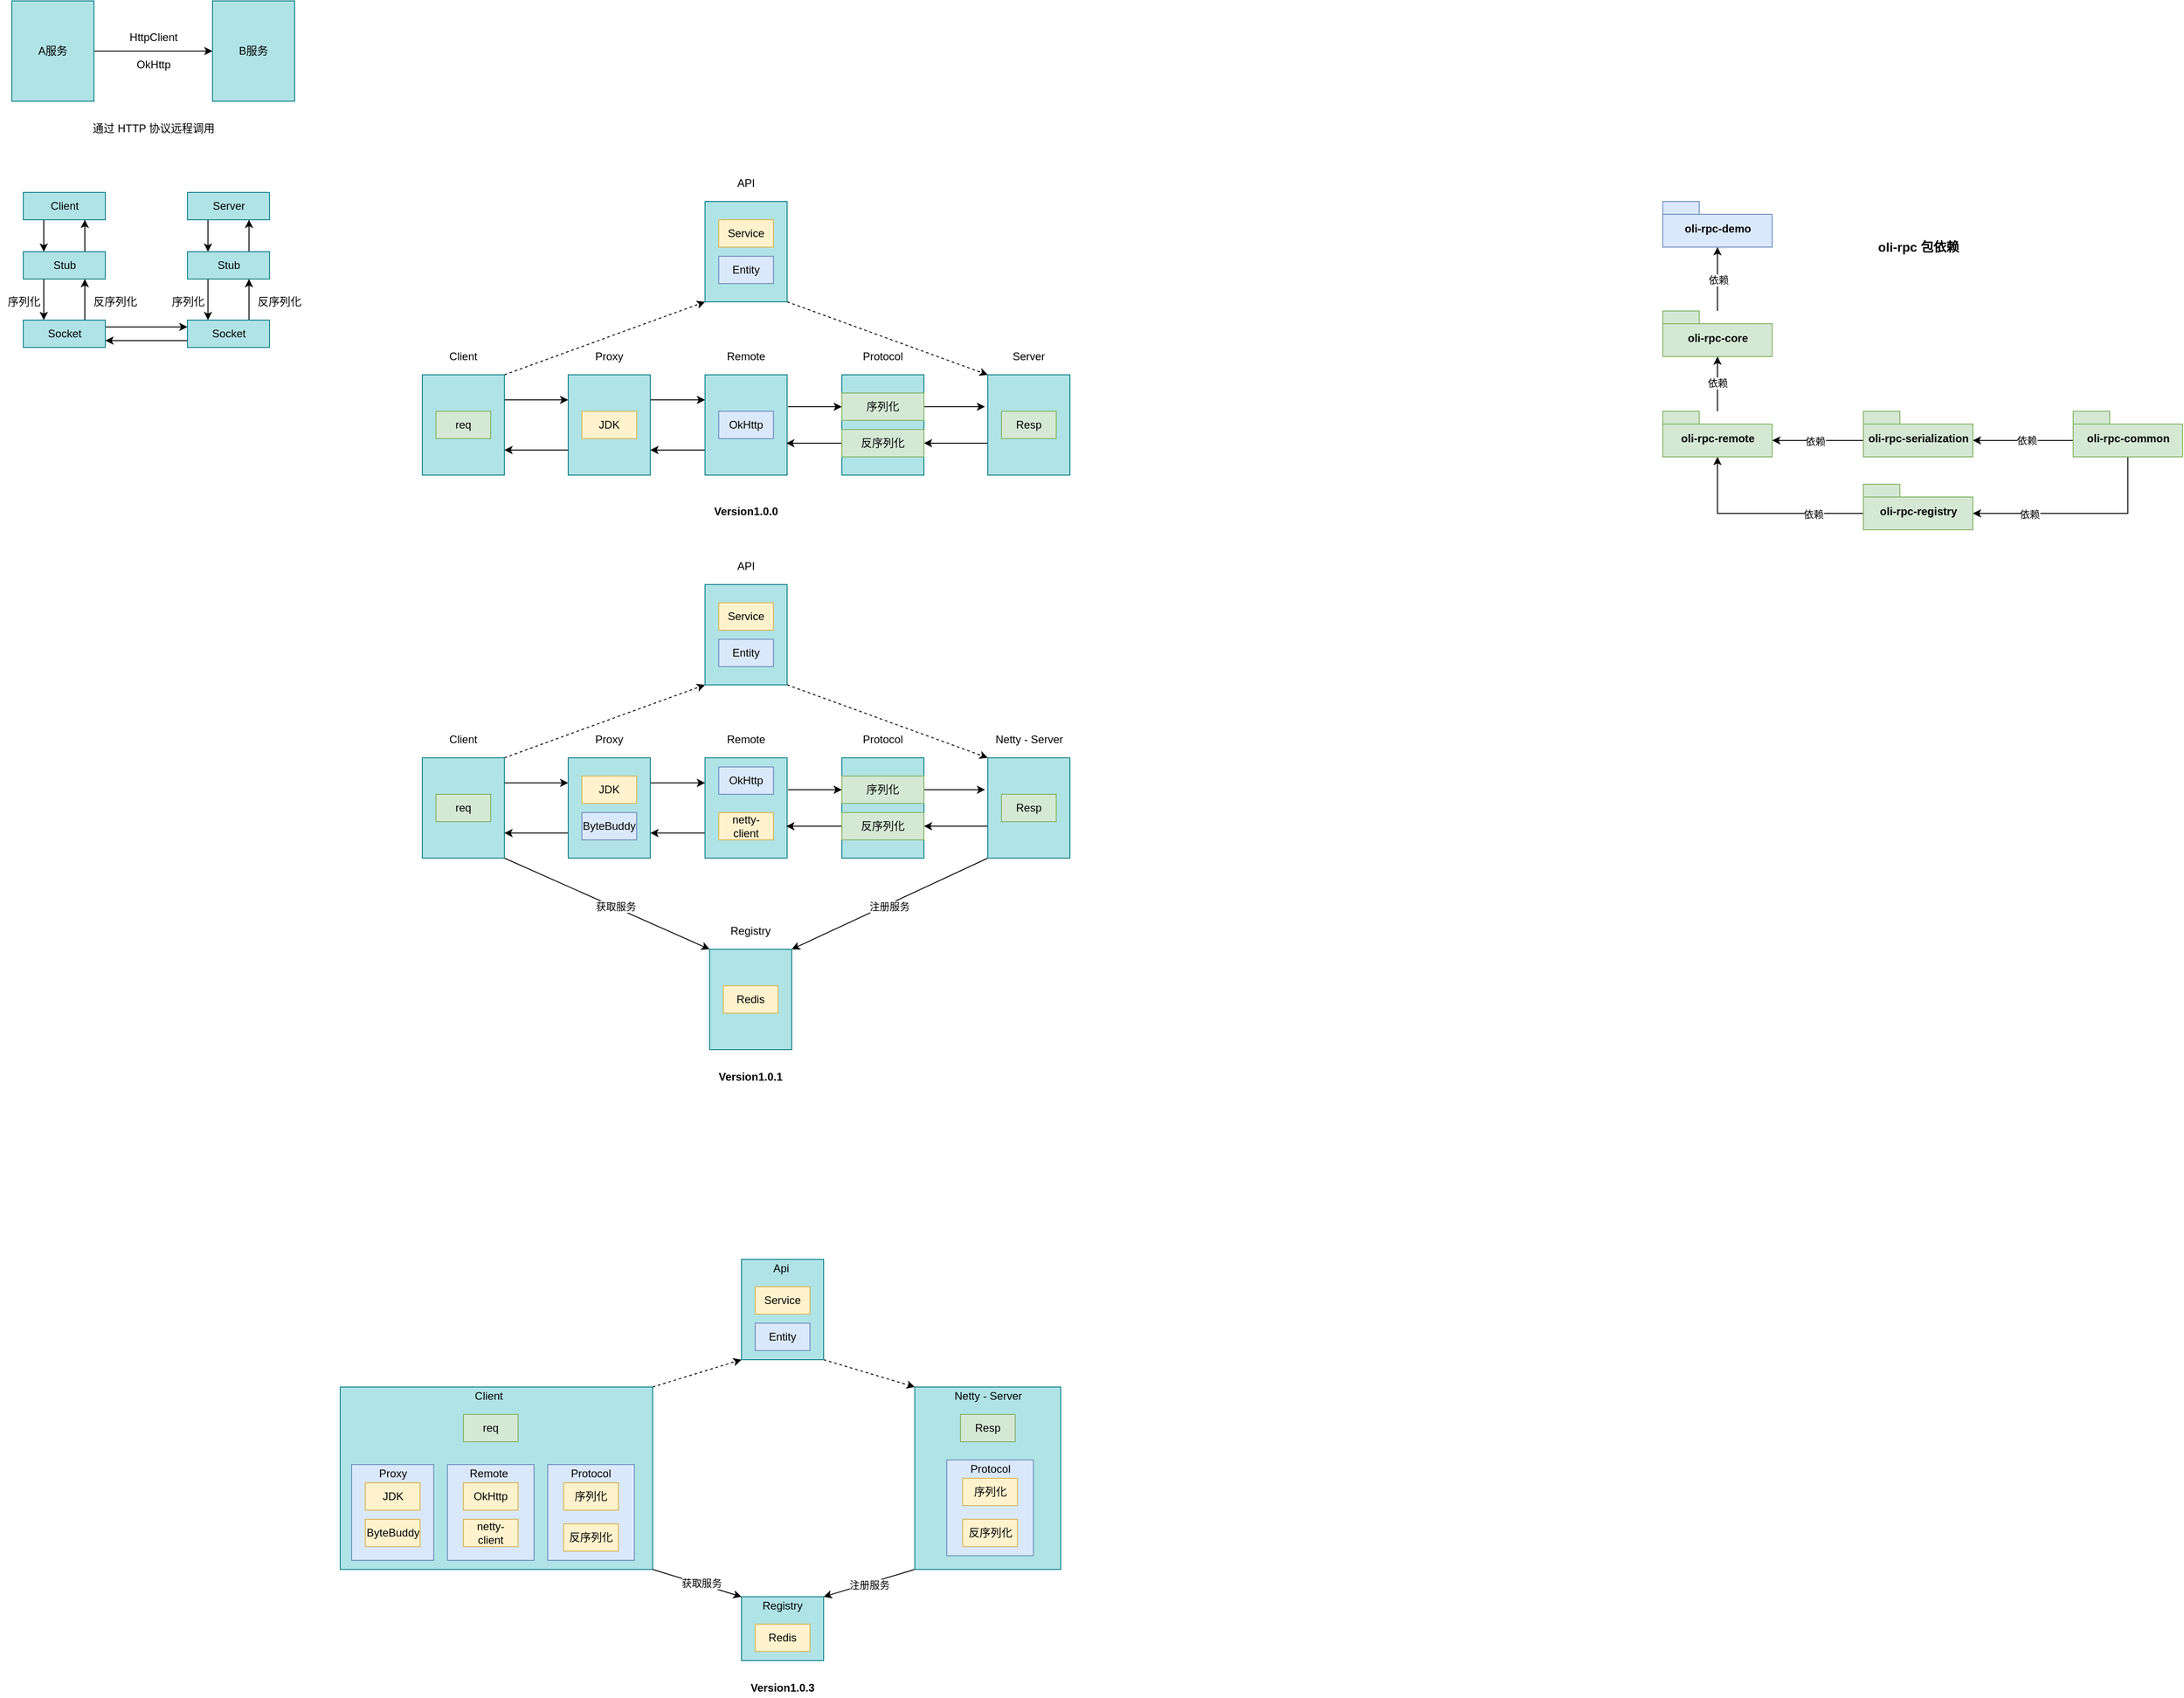 <mxfile version="14.6.13" type="github">
  <diagram id="Ye_1s_PwDqeFsSJ71oEs" name="第 1 页">
    <mxGraphModel dx="4246" dy="620" grid="1" gridSize="10" guides="1" tooltips="1" connect="1" arrows="1" fold="1" page="1" pageScale="1" pageWidth="3300" pageHeight="2339" math="0" shadow="0">
      <root>
        <mxCell id="0" />
        <mxCell id="1" parent="0" />
        <mxCell id="innrkbjN795lYIx9L5WS-31" value="" style="rounded=0;whiteSpace=wrap;html=1;fillColor=#b0e3e6;strokeColor=#0e8088;" parent="1" vertex="1">
          <mxGeometry x="880" y="470" width="90" height="110" as="geometry" />
        </mxCell>
        <mxCell id="innrkbjN795lYIx9L5WS-16" style="edgeStyle=orthogonalEdgeStyle;rounded=0;orthogonalLoop=1;jettySize=auto;html=1;exitX=1;exitY=0.25;exitDx=0;exitDy=0;entryX=0;entryY=0.25;entryDx=0;entryDy=0;" parent="1" source="innrkbjN795lYIx9L5WS-2" target="innrkbjN795lYIx9L5WS-6" edge="1">
          <mxGeometry relative="1" as="geometry" />
        </mxCell>
        <mxCell id="innrkbjN795lYIx9L5WS-51" style="rounded=0;orthogonalLoop=1;jettySize=auto;html=1;exitX=1;exitY=0;exitDx=0;exitDy=0;entryX=0;entryY=1;entryDx=0;entryDy=0;dashed=1;" parent="1" source="innrkbjN795lYIx9L5WS-2" target="innrkbjN795lYIx9L5WS-47" edge="1">
          <mxGeometry relative="1" as="geometry" />
        </mxCell>
        <mxCell id="innrkbjN795lYIx9L5WS-2" value="" style="rounded=0;whiteSpace=wrap;html=1;fillColor=#b0e3e6;strokeColor=#0e8088;" parent="1" vertex="1">
          <mxGeometry x="420" y="470" width="90" height="110" as="geometry" />
        </mxCell>
        <mxCell id="innrkbjN795lYIx9L5WS-4" value="req" style="rounded=0;whiteSpace=wrap;html=1;fillColor=#d5e8d4;strokeColor=#82b366;" parent="1" vertex="1">
          <mxGeometry x="435" y="510" width="60" height="30" as="geometry" />
        </mxCell>
        <mxCell id="innrkbjN795lYIx9L5WS-5" value="Client" style="text;html=1;strokeColor=none;fillColor=none;align=center;verticalAlign=middle;whiteSpace=wrap;rounded=0;" parent="1" vertex="1">
          <mxGeometry x="445" y="440" width="40" height="20" as="geometry" />
        </mxCell>
        <mxCell id="innrkbjN795lYIx9L5WS-17" style="edgeStyle=orthogonalEdgeStyle;rounded=0;orthogonalLoop=1;jettySize=auto;html=1;exitX=1;exitY=0.25;exitDx=0;exitDy=0;entryX=0;entryY=0.25;entryDx=0;entryDy=0;" parent="1" source="innrkbjN795lYIx9L5WS-6" target="innrkbjN795lYIx9L5WS-10" edge="1">
          <mxGeometry relative="1" as="geometry" />
        </mxCell>
        <mxCell id="innrkbjN795lYIx9L5WS-21" style="edgeStyle=orthogonalEdgeStyle;rounded=0;orthogonalLoop=1;jettySize=auto;html=1;exitX=0;exitY=0.75;exitDx=0;exitDy=0;entryX=1;entryY=0.75;entryDx=0;entryDy=0;" parent="1" source="innrkbjN795lYIx9L5WS-6" target="innrkbjN795lYIx9L5WS-2" edge="1">
          <mxGeometry relative="1" as="geometry" />
        </mxCell>
        <mxCell id="innrkbjN795lYIx9L5WS-6" value="" style="rounded=0;whiteSpace=wrap;html=1;fillColor=#b0e3e6;strokeColor=#0e8088;" parent="1" vertex="1">
          <mxGeometry x="580" y="470" width="90" height="110" as="geometry" />
        </mxCell>
        <mxCell id="innrkbjN795lYIx9L5WS-7" value="Proxy" style="text;html=1;strokeColor=none;fillColor=none;align=center;verticalAlign=middle;whiteSpace=wrap;rounded=0;" parent="1" vertex="1">
          <mxGeometry x="605" y="440" width="40" height="20" as="geometry" />
        </mxCell>
        <mxCell id="innrkbjN795lYIx9L5WS-8" value="JDK" style="rounded=0;whiteSpace=wrap;html=1;fillColor=#fff2cc;strokeColor=#d6b656;" parent="1" vertex="1">
          <mxGeometry x="595" y="510" width="60" height="30" as="geometry" />
        </mxCell>
        <mxCell id="innrkbjN795lYIx9L5WS-20" style="edgeStyle=orthogonalEdgeStyle;rounded=0;orthogonalLoop=1;jettySize=auto;html=1;exitX=0;exitY=0.75;exitDx=0;exitDy=0;entryX=1;entryY=0.75;entryDx=0;entryDy=0;" parent="1" source="innrkbjN795lYIx9L5WS-10" target="innrkbjN795lYIx9L5WS-6" edge="1">
          <mxGeometry relative="1" as="geometry" />
        </mxCell>
        <mxCell id="innrkbjN795lYIx9L5WS-33" style="edgeStyle=orthogonalEdgeStyle;rounded=0;orthogonalLoop=1;jettySize=auto;html=1;exitX=1.011;exitY=0.318;exitDx=0;exitDy=0;entryX=0;entryY=0.5;entryDx=0;entryDy=0;exitPerimeter=0;" parent="1" source="innrkbjN795lYIx9L5WS-10" target="innrkbjN795lYIx9L5WS-25" edge="1">
          <mxGeometry relative="1" as="geometry" />
        </mxCell>
        <mxCell id="innrkbjN795lYIx9L5WS-10" value="" style="rounded=0;whiteSpace=wrap;html=1;fillColor=#b0e3e6;strokeColor=#0e8088;" parent="1" vertex="1">
          <mxGeometry x="730" y="470" width="90" height="110" as="geometry" />
        </mxCell>
        <mxCell id="innrkbjN795lYIx9L5WS-11" value="Remote" style="text;html=1;strokeColor=none;fillColor=none;align=center;verticalAlign=middle;whiteSpace=wrap;rounded=0;" parent="1" vertex="1">
          <mxGeometry x="755" y="440" width="40" height="20" as="geometry" />
        </mxCell>
        <mxCell id="innrkbjN795lYIx9L5WS-12" value="OkHttp" style="rounded=0;whiteSpace=wrap;html=1;fillColor=#dae8fc;strokeColor=#6c8ebf;" parent="1" vertex="1">
          <mxGeometry x="745" y="510" width="60" height="30" as="geometry" />
        </mxCell>
        <mxCell id="innrkbjN795lYIx9L5WS-39" style="edgeStyle=orthogonalEdgeStyle;rounded=0;orthogonalLoop=1;jettySize=auto;html=1;exitX=0.011;exitY=0.682;exitDx=0;exitDy=0;entryX=1;entryY=0.5;entryDx=0;entryDy=0;exitPerimeter=0;" parent="1" source="innrkbjN795lYIx9L5WS-13" target="innrkbjN795lYIx9L5WS-26" edge="1">
          <mxGeometry relative="1" as="geometry" />
        </mxCell>
        <mxCell id="innrkbjN795lYIx9L5WS-13" value="" style="rounded=0;whiteSpace=wrap;html=1;fillColor=#b0e3e6;strokeColor=#0e8088;" parent="1" vertex="1">
          <mxGeometry x="1040" y="470" width="90" height="110" as="geometry" />
        </mxCell>
        <mxCell id="innrkbjN795lYIx9L5WS-14" value="Server" style="text;html=1;strokeColor=none;fillColor=none;align=center;verticalAlign=middle;whiteSpace=wrap;rounded=0;" parent="1" vertex="1">
          <mxGeometry x="1065" y="440" width="40" height="20" as="geometry" />
        </mxCell>
        <mxCell id="innrkbjN795lYIx9L5WS-15" value="Resp" style="rounded=0;whiteSpace=wrap;html=1;fillColor=#d5e8d4;strokeColor=#82b366;" parent="1" vertex="1">
          <mxGeometry x="1055" y="510" width="60" height="30" as="geometry" />
        </mxCell>
        <mxCell id="innrkbjN795lYIx9L5WS-40" style="edgeStyle=orthogonalEdgeStyle;rounded=0;orthogonalLoop=1;jettySize=auto;html=1;exitX=1;exitY=0.5;exitDx=0;exitDy=0;entryX=-0.033;entryY=0.318;entryDx=0;entryDy=0;entryPerimeter=0;" parent="1" source="innrkbjN795lYIx9L5WS-25" target="innrkbjN795lYIx9L5WS-13" edge="1">
          <mxGeometry relative="1" as="geometry" />
        </mxCell>
        <mxCell id="innrkbjN795lYIx9L5WS-25" value="序列化" style="rounded=0;whiteSpace=wrap;html=1;fillColor=#d5e8d4;strokeColor=#82b366;" parent="1" vertex="1">
          <mxGeometry x="880" y="490" width="90" height="30" as="geometry" />
        </mxCell>
        <mxCell id="innrkbjN795lYIx9L5WS-36" style="edgeStyle=orthogonalEdgeStyle;rounded=0;orthogonalLoop=1;jettySize=auto;html=1;exitX=0;exitY=0.5;exitDx=0;exitDy=0;entryX=0.989;entryY=0.682;entryDx=0;entryDy=0;entryPerimeter=0;" parent="1" source="innrkbjN795lYIx9L5WS-26" target="innrkbjN795lYIx9L5WS-10" edge="1">
          <mxGeometry relative="1" as="geometry" />
        </mxCell>
        <mxCell id="innrkbjN795lYIx9L5WS-26" value="反序列化" style="rounded=0;whiteSpace=wrap;html=1;fillColor=#d5e8d4;strokeColor=#82b366;" parent="1" vertex="1">
          <mxGeometry x="880" y="530" width="90" height="30" as="geometry" />
        </mxCell>
        <mxCell id="innrkbjN795lYIx9L5WS-41" value="Protocol" style="text;html=1;strokeColor=none;fillColor=none;align=center;verticalAlign=middle;whiteSpace=wrap;rounded=0;" parent="1" vertex="1">
          <mxGeometry x="905" y="440" width="40" height="20" as="geometry" />
        </mxCell>
        <mxCell id="innrkbjN795lYIx9L5WS-42" value="&lt;b&gt;Version1.0.0&lt;/b&gt;" style="text;html=1;strokeColor=none;fillColor=none;align=center;verticalAlign=middle;whiteSpace=wrap;rounded=0;" parent="1" vertex="1">
          <mxGeometry x="740" y="610" width="70" height="20" as="geometry" />
        </mxCell>
        <mxCell id="innrkbjN795lYIx9L5WS-52" style="edgeStyle=none;rounded=0;orthogonalLoop=1;jettySize=auto;html=1;exitX=1;exitY=1;exitDx=0;exitDy=0;entryX=0;entryY=0;entryDx=0;entryDy=0;dashed=1;" parent="1" source="innrkbjN795lYIx9L5WS-47" target="innrkbjN795lYIx9L5WS-13" edge="1">
          <mxGeometry relative="1" as="geometry" />
        </mxCell>
        <mxCell id="innrkbjN795lYIx9L5WS-47" value="" style="rounded=0;whiteSpace=wrap;html=1;fillColor=#b0e3e6;strokeColor=#0e8088;" parent="1" vertex="1">
          <mxGeometry x="730" y="280" width="90" height="110" as="geometry" />
        </mxCell>
        <mxCell id="innrkbjN795lYIx9L5WS-48" value="API" style="text;html=1;strokeColor=none;fillColor=none;align=center;verticalAlign=middle;whiteSpace=wrap;rounded=0;" parent="1" vertex="1">
          <mxGeometry x="755" y="250" width="40" height="20" as="geometry" />
        </mxCell>
        <mxCell id="innrkbjN795lYIx9L5WS-49" value="Service" style="rounded=0;whiteSpace=wrap;html=1;fillColor=#fff2cc;strokeColor=#d6b656;" parent="1" vertex="1">
          <mxGeometry x="745" y="300" width="60" height="30" as="geometry" />
        </mxCell>
        <mxCell id="innrkbjN795lYIx9L5WS-50" value="Entity" style="rounded=0;whiteSpace=wrap;html=1;fillColor=#dae8fc;strokeColor=#6c8ebf;" parent="1" vertex="1">
          <mxGeometry x="745" y="340" width="60" height="30" as="geometry" />
        </mxCell>
        <mxCell id="innrkbjN795lYIx9L5WS-53" value="" style="rounded=0;whiteSpace=wrap;html=1;fillColor=#b0e3e6;strokeColor=#0e8088;" parent="1" vertex="1">
          <mxGeometry x="880" y="890" width="90" height="110" as="geometry" />
        </mxCell>
        <mxCell id="innrkbjN795lYIx9L5WS-54" style="edgeStyle=orthogonalEdgeStyle;rounded=0;orthogonalLoop=1;jettySize=auto;html=1;exitX=1;exitY=0.25;exitDx=0;exitDy=0;entryX=0;entryY=0.25;entryDx=0;entryDy=0;" parent="1" source="innrkbjN795lYIx9L5WS-56" target="innrkbjN795lYIx9L5WS-61" edge="1">
          <mxGeometry relative="1" as="geometry" />
        </mxCell>
        <mxCell id="innrkbjN795lYIx9L5WS-55" style="rounded=0;orthogonalLoop=1;jettySize=auto;html=1;exitX=1;exitY=0;exitDx=0;exitDy=0;entryX=0;entryY=1;entryDx=0;entryDy=0;dashed=1;" parent="1" source="innrkbjN795lYIx9L5WS-56" target="innrkbjN795lYIx9L5WS-80" edge="1">
          <mxGeometry relative="1" as="geometry" />
        </mxCell>
        <mxCell id="innrkbjN795lYIx9L5WS-95" style="edgeStyle=none;rounded=0;orthogonalLoop=1;jettySize=auto;html=1;exitX=1;exitY=1;exitDx=0;exitDy=0;entryX=0;entryY=0;entryDx=0;entryDy=0;" parent="1" source="innrkbjN795lYIx9L5WS-56" target="innrkbjN795lYIx9L5WS-84" edge="1">
          <mxGeometry relative="1" as="geometry" />
        </mxCell>
        <mxCell id="innrkbjN795lYIx9L5WS-96" value="获取服务" style="edgeLabel;html=1;align=center;verticalAlign=middle;resizable=0;points=[];" parent="innrkbjN795lYIx9L5WS-95" vertex="1" connectable="0">
          <mxGeometry x="0.08" y="1" relative="1" as="geometry">
            <mxPoint as="offset" />
          </mxGeometry>
        </mxCell>
        <mxCell id="innrkbjN795lYIx9L5WS-56" value="" style="rounded=0;whiteSpace=wrap;html=1;fillColor=#b0e3e6;strokeColor=#0e8088;" parent="1" vertex="1">
          <mxGeometry x="420" y="890" width="90" height="110" as="geometry" />
        </mxCell>
        <mxCell id="innrkbjN795lYIx9L5WS-57" value="req" style="rounded=0;whiteSpace=wrap;html=1;fillColor=#d5e8d4;strokeColor=#82b366;" parent="1" vertex="1">
          <mxGeometry x="435" y="930" width="60" height="30" as="geometry" />
        </mxCell>
        <mxCell id="innrkbjN795lYIx9L5WS-58" value="Client" style="text;html=1;strokeColor=none;fillColor=none;align=center;verticalAlign=middle;whiteSpace=wrap;rounded=0;" parent="1" vertex="1">
          <mxGeometry x="445" y="860" width="40" height="20" as="geometry" />
        </mxCell>
        <mxCell id="innrkbjN795lYIx9L5WS-59" style="edgeStyle=orthogonalEdgeStyle;rounded=0;orthogonalLoop=1;jettySize=auto;html=1;exitX=1;exitY=0.25;exitDx=0;exitDy=0;entryX=0;entryY=0.25;entryDx=0;entryDy=0;" parent="1" source="innrkbjN795lYIx9L5WS-61" target="innrkbjN795lYIx9L5WS-66" edge="1">
          <mxGeometry relative="1" as="geometry" />
        </mxCell>
        <mxCell id="innrkbjN795lYIx9L5WS-60" style="edgeStyle=orthogonalEdgeStyle;rounded=0;orthogonalLoop=1;jettySize=auto;html=1;exitX=0;exitY=0.75;exitDx=0;exitDy=0;entryX=1;entryY=0.75;entryDx=0;entryDy=0;" parent="1" source="innrkbjN795lYIx9L5WS-61" target="innrkbjN795lYIx9L5WS-56" edge="1">
          <mxGeometry relative="1" as="geometry" />
        </mxCell>
        <mxCell id="innrkbjN795lYIx9L5WS-61" value="" style="rounded=0;whiteSpace=wrap;html=1;fillColor=#b0e3e6;strokeColor=#0e8088;" parent="1" vertex="1">
          <mxGeometry x="580" y="890" width="90" height="110" as="geometry" />
        </mxCell>
        <mxCell id="innrkbjN795lYIx9L5WS-62" value="Proxy" style="text;html=1;strokeColor=none;fillColor=none;align=center;verticalAlign=middle;whiteSpace=wrap;rounded=0;" parent="1" vertex="1">
          <mxGeometry x="605" y="860" width="40" height="20" as="geometry" />
        </mxCell>
        <mxCell id="innrkbjN795lYIx9L5WS-63" value="JDK" style="rounded=0;whiteSpace=wrap;html=1;fillColor=#fff2cc;strokeColor=#d6b656;" parent="1" vertex="1">
          <mxGeometry x="595" y="910" width="60" height="30" as="geometry" />
        </mxCell>
        <mxCell id="innrkbjN795lYIx9L5WS-64" style="edgeStyle=orthogonalEdgeStyle;rounded=0;orthogonalLoop=1;jettySize=auto;html=1;exitX=0;exitY=0.75;exitDx=0;exitDy=0;entryX=1;entryY=0.75;entryDx=0;entryDy=0;" parent="1" source="innrkbjN795lYIx9L5WS-66" target="innrkbjN795lYIx9L5WS-61" edge="1">
          <mxGeometry relative="1" as="geometry" />
        </mxCell>
        <mxCell id="innrkbjN795lYIx9L5WS-65" style="edgeStyle=orthogonalEdgeStyle;rounded=0;orthogonalLoop=1;jettySize=auto;html=1;exitX=1.011;exitY=0.318;exitDx=0;exitDy=0;entryX=0;entryY=0.5;entryDx=0;entryDy=0;exitPerimeter=0;" parent="1" source="innrkbjN795lYIx9L5WS-66" target="innrkbjN795lYIx9L5WS-74" edge="1">
          <mxGeometry relative="1" as="geometry" />
        </mxCell>
        <mxCell id="innrkbjN795lYIx9L5WS-66" value="" style="rounded=0;whiteSpace=wrap;html=1;fillColor=#b0e3e6;strokeColor=#0e8088;" parent="1" vertex="1">
          <mxGeometry x="730" y="890" width="90" height="110" as="geometry" />
        </mxCell>
        <mxCell id="innrkbjN795lYIx9L5WS-67" value="Remote" style="text;html=1;strokeColor=none;fillColor=none;align=center;verticalAlign=middle;whiteSpace=wrap;rounded=0;" parent="1" vertex="1">
          <mxGeometry x="755" y="860" width="40" height="20" as="geometry" />
        </mxCell>
        <mxCell id="innrkbjN795lYIx9L5WS-68" value="OkHttp" style="rounded=0;whiteSpace=wrap;html=1;fillColor=#dae8fc;strokeColor=#6c8ebf;" parent="1" vertex="1">
          <mxGeometry x="745" y="900" width="60" height="30" as="geometry" />
        </mxCell>
        <mxCell id="innrkbjN795lYIx9L5WS-69" style="edgeStyle=orthogonalEdgeStyle;rounded=0;orthogonalLoop=1;jettySize=auto;html=1;exitX=0.011;exitY=0.682;exitDx=0;exitDy=0;entryX=1;entryY=0.5;entryDx=0;entryDy=0;exitPerimeter=0;" parent="1" source="innrkbjN795lYIx9L5WS-70" target="innrkbjN795lYIx9L5WS-76" edge="1">
          <mxGeometry relative="1" as="geometry" />
        </mxCell>
        <mxCell id="innrkbjN795lYIx9L5WS-88" style="edgeStyle=none;rounded=0;orthogonalLoop=1;jettySize=auto;html=1;exitX=0;exitY=1;exitDx=0;exitDy=0;entryX=1;entryY=0;entryDx=0;entryDy=0;" parent="1" source="innrkbjN795lYIx9L5WS-70" target="innrkbjN795lYIx9L5WS-84" edge="1">
          <mxGeometry relative="1" as="geometry" />
        </mxCell>
        <mxCell id="innrkbjN795lYIx9L5WS-89" value="注册服务" style="edgeLabel;html=1;align=center;verticalAlign=middle;resizable=0;points=[];" parent="innrkbjN795lYIx9L5WS-88" vertex="1" connectable="0">
          <mxGeometry x="0.011" y="2" relative="1" as="geometry">
            <mxPoint as="offset" />
          </mxGeometry>
        </mxCell>
        <mxCell id="innrkbjN795lYIx9L5WS-70" value="" style="rounded=0;whiteSpace=wrap;html=1;fillColor=#b0e3e6;strokeColor=#0e8088;" parent="1" vertex="1">
          <mxGeometry x="1040" y="890" width="90" height="110" as="geometry" />
        </mxCell>
        <mxCell id="innrkbjN795lYIx9L5WS-71" value="Netty - Server" style="text;html=1;strokeColor=none;fillColor=none;align=center;verticalAlign=middle;whiteSpace=wrap;rounded=0;" parent="1" vertex="1">
          <mxGeometry x="1027.5" y="860" width="115" height="20" as="geometry" />
        </mxCell>
        <mxCell id="innrkbjN795lYIx9L5WS-72" value="Resp" style="rounded=0;whiteSpace=wrap;html=1;fillColor=#d5e8d4;strokeColor=#82b366;" parent="1" vertex="1">
          <mxGeometry x="1055" y="930" width="60" height="30" as="geometry" />
        </mxCell>
        <mxCell id="innrkbjN795lYIx9L5WS-73" style="edgeStyle=orthogonalEdgeStyle;rounded=0;orthogonalLoop=1;jettySize=auto;html=1;exitX=1;exitY=0.5;exitDx=0;exitDy=0;entryX=-0.033;entryY=0.318;entryDx=0;entryDy=0;entryPerimeter=0;" parent="1" source="innrkbjN795lYIx9L5WS-74" target="innrkbjN795lYIx9L5WS-70" edge="1">
          <mxGeometry relative="1" as="geometry" />
        </mxCell>
        <mxCell id="innrkbjN795lYIx9L5WS-74" value="序列化" style="rounded=0;whiteSpace=wrap;html=1;fillColor=#d5e8d4;strokeColor=#82b366;" parent="1" vertex="1">
          <mxGeometry x="880" y="910" width="90" height="30" as="geometry" />
        </mxCell>
        <mxCell id="innrkbjN795lYIx9L5WS-75" style="edgeStyle=orthogonalEdgeStyle;rounded=0;orthogonalLoop=1;jettySize=auto;html=1;exitX=0;exitY=0.5;exitDx=0;exitDy=0;entryX=0.989;entryY=0.682;entryDx=0;entryDy=0;entryPerimeter=0;" parent="1" source="innrkbjN795lYIx9L5WS-76" target="innrkbjN795lYIx9L5WS-66" edge="1">
          <mxGeometry relative="1" as="geometry" />
        </mxCell>
        <mxCell id="innrkbjN795lYIx9L5WS-76" value="反序列化" style="rounded=0;whiteSpace=wrap;html=1;fillColor=#d5e8d4;strokeColor=#82b366;" parent="1" vertex="1">
          <mxGeometry x="880" y="950" width="90" height="30" as="geometry" />
        </mxCell>
        <mxCell id="innrkbjN795lYIx9L5WS-77" value="Protocol" style="text;html=1;strokeColor=none;fillColor=none;align=center;verticalAlign=middle;whiteSpace=wrap;rounded=0;" parent="1" vertex="1">
          <mxGeometry x="905" y="860" width="40" height="20" as="geometry" />
        </mxCell>
        <mxCell id="innrkbjN795lYIx9L5WS-78" value="&lt;b&gt;Version1.0.1&lt;/b&gt;" style="text;html=1;strokeColor=none;fillColor=none;align=center;verticalAlign=middle;whiteSpace=wrap;rounded=0;" parent="1" vertex="1">
          <mxGeometry x="745" y="1230" width="70" height="20" as="geometry" />
        </mxCell>
        <mxCell id="innrkbjN795lYIx9L5WS-79" style="edgeStyle=none;rounded=0;orthogonalLoop=1;jettySize=auto;html=1;exitX=1;exitY=1;exitDx=0;exitDy=0;entryX=0;entryY=0;entryDx=0;entryDy=0;dashed=1;" parent="1" source="innrkbjN795lYIx9L5WS-80" target="innrkbjN795lYIx9L5WS-70" edge="1">
          <mxGeometry relative="1" as="geometry" />
        </mxCell>
        <mxCell id="innrkbjN795lYIx9L5WS-80" value="" style="rounded=0;whiteSpace=wrap;html=1;fillColor=#b0e3e6;strokeColor=#0e8088;" parent="1" vertex="1">
          <mxGeometry x="730" y="700" width="90" height="110" as="geometry" />
        </mxCell>
        <mxCell id="innrkbjN795lYIx9L5WS-81" value="API" style="text;html=1;strokeColor=none;fillColor=none;align=center;verticalAlign=middle;whiteSpace=wrap;rounded=0;" parent="1" vertex="1">
          <mxGeometry x="755" y="670" width="40" height="20" as="geometry" />
        </mxCell>
        <mxCell id="innrkbjN795lYIx9L5WS-82" value="Service" style="rounded=0;whiteSpace=wrap;html=1;fillColor=#fff2cc;strokeColor=#d6b656;" parent="1" vertex="1">
          <mxGeometry x="745" y="720" width="60" height="30" as="geometry" />
        </mxCell>
        <mxCell id="innrkbjN795lYIx9L5WS-83" value="Entity" style="rounded=0;whiteSpace=wrap;html=1;fillColor=#dae8fc;strokeColor=#6c8ebf;" parent="1" vertex="1">
          <mxGeometry x="745" y="760" width="60" height="30" as="geometry" />
        </mxCell>
        <mxCell id="innrkbjN795lYIx9L5WS-84" value="" style="rounded=0;whiteSpace=wrap;html=1;fillColor=#b0e3e6;strokeColor=#0e8088;" parent="1" vertex="1">
          <mxGeometry x="735" y="1100" width="90" height="110" as="geometry" />
        </mxCell>
        <mxCell id="innrkbjN795lYIx9L5WS-85" value="Redis" style="rounded=0;whiteSpace=wrap;html=1;fillColor=#fff2cc;strokeColor=#d6b656;" parent="1" vertex="1">
          <mxGeometry x="750" y="1140" width="60" height="30" as="geometry" />
        </mxCell>
        <mxCell id="innrkbjN795lYIx9L5WS-87" value="Registry" style="text;html=1;strokeColor=none;fillColor=none;align=center;verticalAlign=middle;whiteSpace=wrap;rounded=0;" parent="1" vertex="1">
          <mxGeometry x="760" y="1070" width="40" height="20" as="geometry" />
        </mxCell>
        <mxCell id="Kn4_Spqop4wsT_ZjCutp-1" value="ByteBuddy" style="rounded=0;whiteSpace=wrap;html=1;fillColor=#dae8fc;strokeColor=#6c8ebf;" parent="1" vertex="1">
          <mxGeometry x="595" y="950" width="60" height="30" as="geometry" />
        </mxCell>
        <mxCell id="7a_XVVSUZz2fKaup08TQ-1" value="netty-client" style="rounded=0;whiteSpace=wrap;html=1;fillColor=#fff2cc;strokeColor=#d6b656;" parent="1" vertex="1">
          <mxGeometry x="745" y="950" width="60" height="30" as="geometry" />
        </mxCell>
        <mxCell id="QBaWxaclSvjvocaoikl4-3" style="rounded=0;orthogonalLoop=1;jettySize=auto;html=1;exitX=1;exitY=0;exitDx=0;exitDy=0;entryX=0;entryY=1;entryDx=0;entryDy=0;dashed=1;" parent="1" source="QBaWxaclSvjvocaoikl4-6" target="QBaWxaclSvjvocaoikl4-32" edge="1">
          <mxGeometry relative="1" as="geometry" />
        </mxCell>
        <mxCell id="QBaWxaclSvjvocaoikl4-20" style="edgeStyle=none;rounded=0;orthogonalLoop=1;jettySize=auto;html=1;exitX=0;exitY=1;exitDx=0;exitDy=0;entryX=1;entryY=0;entryDx=0;entryDy=0;" parent="1" source="QBaWxaclSvjvocaoikl4-22" target="QBaWxaclSvjvocaoikl4-35" edge="1">
          <mxGeometry relative="1" as="geometry" />
        </mxCell>
        <mxCell id="QBaWxaclSvjvocaoikl4-21" value="注册服务" style="edgeLabel;html=1;align=center;verticalAlign=middle;resizable=0;points=[];" parent="QBaWxaclSvjvocaoikl4-20" vertex="1" connectable="0">
          <mxGeometry x="0.011" y="2" relative="1" as="geometry">
            <mxPoint as="offset" />
          </mxGeometry>
        </mxCell>
        <mxCell id="QBaWxaclSvjvocaoikl4-30" value="&lt;b&gt;Version1.0.3&lt;/b&gt;" style="text;html=1;strokeColor=none;fillColor=none;align=center;verticalAlign=middle;whiteSpace=wrap;rounded=0;" parent="1" vertex="1">
          <mxGeometry x="780" y="1900" width="70" height="20" as="geometry" />
        </mxCell>
        <mxCell id="QBaWxaclSvjvocaoikl4-31" style="edgeStyle=none;rounded=0;orthogonalLoop=1;jettySize=auto;html=1;exitX=1;exitY=1;exitDx=0;exitDy=0;entryX=0;entryY=0;entryDx=0;entryDy=0;dashed=1;" parent="1" source="QBaWxaclSvjvocaoikl4-32" target="QBaWxaclSvjvocaoikl4-22" edge="1">
          <mxGeometry relative="1" as="geometry" />
        </mxCell>
        <mxCell id="QBaWxaclSvjvocaoikl4-52" value="" style="group" parent="1" vertex="1" connectable="0">
          <mxGeometry x="330" y="1580" width="342.5" height="200" as="geometry" />
        </mxCell>
        <mxCell id="QBaWxaclSvjvocaoikl4-6" value="" style="rounded=0;whiteSpace=wrap;html=1;fillColor=#b0e3e6;strokeColor=#0e8088;" parent="QBaWxaclSvjvocaoikl4-52" vertex="1">
          <mxGeometry width="342.5" height="200" as="geometry" />
        </mxCell>
        <mxCell id="QBaWxaclSvjvocaoikl4-7" value="req" style="rounded=0;whiteSpace=wrap;html=1;fillColor=#d5e8d4;strokeColor=#82b366;" parent="QBaWxaclSvjvocaoikl4-52" vertex="1">
          <mxGeometry x="135" y="30" width="60" height="30" as="geometry" />
        </mxCell>
        <mxCell id="QBaWxaclSvjvocaoikl4-8" value="Client" style="text;html=1;strokeColor=none;fillColor=none;align=center;verticalAlign=middle;whiteSpace=wrap;rounded=0;" parent="QBaWxaclSvjvocaoikl4-52" vertex="1">
          <mxGeometry x="142.5" width="40" height="20" as="geometry" />
        </mxCell>
        <mxCell id="QBaWxaclSvjvocaoikl4-11" value="" style="rounded=0;whiteSpace=wrap;html=1;fillColor=#dae8fc;strokeColor=#6c8ebf;" parent="QBaWxaclSvjvocaoikl4-52" vertex="1">
          <mxGeometry x="12.5" y="85" width="90" height="105" as="geometry" />
        </mxCell>
        <mxCell id="QBaWxaclSvjvocaoikl4-12" value="Proxy" style="text;html=1;strokeColor=none;fillColor=none;align=center;verticalAlign=middle;whiteSpace=wrap;rounded=0;" parent="QBaWxaclSvjvocaoikl4-52" vertex="1">
          <mxGeometry x="37.5" y="85" width="40" height="20" as="geometry" />
        </mxCell>
        <mxCell id="QBaWxaclSvjvocaoikl4-13" value="JDK" style="rounded=0;whiteSpace=wrap;html=1;fillColor=#fff2cc;strokeColor=#d6b656;" parent="QBaWxaclSvjvocaoikl4-52" vertex="1">
          <mxGeometry x="27.5" y="105" width="60" height="30" as="geometry" />
        </mxCell>
        <mxCell id="QBaWxaclSvjvocaoikl4-16" value="" style="rounded=0;whiteSpace=wrap;html=1;fillColor=#dae8fc;strokeColor=#6c8ebf;" parent="QBaWxaclSvjvocaoikl4-52" vertex="1">
          <mxGeometry x="117.5" y="85" width="95" height="105" as="geometry" />
        </mxCell>
        <mxCell id="QBaWxaclSvjvocaoikl4-17" value="Remote" style="text;html=1;strokeColor=none;fillColor=none;align=center;verticalAlign=middle;whiteSpace=wrap;rounded=0;" parent="QBaWxaclSvjvocaoikl4-52" vertex="1">
          <mxGeometry x="142.5" y="85" width="40" height="20" as="geometry" />
        </mxCell>
        <mxCell id="QBaWxaclSvjvocaoikl4-18" value="OkHttp" style="rounded=0;whiteSpace=wrap;html=1;fillColor=#fff2cc;strokeColor=#d6b656;" parent="QBaWxaclSvjvocaoikl4-52" vertex="1">
          <mxGeometry x="135" y="105" width="60" height="30" as="geometry" />
        </mxCell>
        <mxCell id="QBaWxaclSvjvocaoikl4-38" value="ByteBuddy" style="rounded=0;whiteSpace=wrap;html=1;fillColor=#fff2cc;strokeColor=#d6b656;" parent="QBaWxaclSvjvocaoikl4-52" vertex="1">
          <mxGeometry x="27.5" y="145" width="60" height="30" as="geometry" />
        </mxCell>
        <mxCell id="QBaWxaclSvjvocaoikl4-39" value="netty-client" style="rounded=0;whiteSpace=wrap;html=1;fillColor=#fff2cc;strokeColor=#d6b656;" parent="QBaWxaclSvjvocaoikl4-52" vertex="1">
          <mxGeometry x="135" y="145" width="60" height="30" as="geometry" />
        </mxCell>
        <mxCell id="QBaWxaclSvjvocaoikl4-51" value="" style="group" parent="QBaWxaclSvjvocaoikl4-52" vertex="1" connectable="0">
          <mxGeometry x="227.5" y="85" width="95" height="105" as="geometry" />
        </mxCell>
        <mxCell id="QBaWxaclSvjvocaoikl4-48" value="" style="rounded=0;whiteSpace=wrap;html=1;fillColor=#dae8fc;strokeColor=#6c8ebf;" parent="QBaWxaclSvjvocaoikl4-51" vertex="1">
          <mxGeometry width="95" height="105" as="geometry" />
        </mxCell>
        <mxCell id="QBaWxaclSvjvocaoikl4-49" value="序列化" style="rounded=0;whiteSpace=wrap;html=1;fillColor=#fff2cc;strokeColor=#d6b656;" parent="QBaWxaclSvjvocaoikl4-51" vertex="1">
          <mxGeometry x="17.5" y="20" width="60" height="30" as="geometry" />
        </mxCell>
        <mxCell id="QBaWxaclSvjvocaoikl4-50" value="反序列化" style="rounded=0;whiteSpace=wrap;html=1;fillColor=#fff2cc;strokeColor=#d6b656;" parent="QBaWxaclSvjvocaoikl4-51" vertex="1">
          <mxGeometry x="17.5" y="65" width="60" height="30" as="geometry" />
        </mxCell>
        <mxCell id="QBaWxaclSvjvocaoikl4-47" value="Protocol" style="text;html=1;strokeColor=none;fillColor=none;align=center;verticalAlign=middle;whiteSpace=wrap;rounded=0;" parent="QBaWxaclSvjvocaoikl4-51" vertex="1">
          <mxGeometry x="27.5" width="40" height="20" as="geometry" />
        </mxCell>
        <mxCell id="QBaWxaclSvjvocaoikl4-4" style="edgeStyle=none;rounded=0;orthogonalLoop=1;jettySize=auto;html=1;exitX=1;exitY=1;exitDx=0;exitDy=0;entryX=0;entryY=0;entryDx=0;entryDy=0;" parent="1" source="QBaWxaclSvjvocaoikl4-6" target="QBaWxaclSvjvocaoikl4-35" edge="1">
          <mxGeometry relative="1" as="geometry" />
        </mxCell>
        <mxCell id="QBaWxaclSvjvocaoikl4-5" value="获取服务" style="edgeLabel;html=1;align=center;verticalAlign=middle;resizable=0;points=[];" parent="QBaWxaclSvjvocaoikl4-4" vertex="1" connectable="0">
          <mxGeometry x="0.08" y="1" relative="1" as="geometry">
            <mxPoint as="offset" />
          </mxGeometry>
        </mxCell>
        <mxCell id="QBaWxaclSvjvocaoikl4-59" value="" style="group" parent="1" vertex="1" connectable="0">
          <mxGeometry x="960" y="1580" width="160" height="200" as="geometry" />
        </mxCell>
        <mxCell id="QBaWxaclSvjvocaoikl4-22" value="" style="rounded=0;whiteSpace=wrap;html=1;fillColor=#b0e3e6;strokeColor=#0e8088;" parent="QBaWxaclSvjvocaoikl4-59" vertex="1">
          <mxGeometry width="160" height="200" as="geometry" />
        </mxCell>
        <mxCell id="QBaWxaclSvjvocaoikl4-23" value="Netty - Server" style="text;html=1;strokeColor=none;fillColor=none;align=center;verticalAlign=middle;whiteSpace=wrap;rounded=0;" parent="QBaWxaclSvjvocaoikl4-59" vertex="1">
          <mxGeometry x="22.5" width="115" height="20" as="geometry" />
        </mxCell>
        <mxCell id="QBaWxaclSvjvocaoikl4-24" value="Resp" style="rounded=0;whiteSpace=wrap;html=1;fillColor=#d5e8d4;strokeColor=#82b366;" parent="QBaWxaclSvjvocaoikl4-59" vertex="1">
          <mxGeometry x="50" y="30" width="60" height="30" as="geometry" />
        </mxCell>
        <mxCell id="QBaWxaclSvjvocaoikl4-54" value="" style="group" parent="QBaWxaclSvjvocaoikl4-59" vertex="1" connectable="0">
          <mxGeometry x="35" y="80" width="95" height="105" as="geometry" />
        </mxCell>
        <mxCell id="QBaWxaclSvjvocaoikl4-55" value="" style="rounded=0;whiteSpace=wrap;html=1;fillColor=#dae8fc;strokeColor=#6c8ebf;" parent="QBaWxaclSvjvocaoikl4-54" vertex="1">
          <mxGeometry width="95" height="105" as="geometry" />
        </mxCell>
        <mxCell id="QBaWxaclSvjvocaoikl4-56" value="序列化" style="rounded=0;whiteSpace=wrap;html=1;fillColor=#fff2cc;strokeColor=#d6b656;" parent="QBaWxaclSvjvocaoikl4-54" vertex="1">
          <mxGeometry x="17.5" y="20" width="60" height="30" as="geometry" />
        </mxCell>
        <mxCell id="QBaWxaclSvjvocaoikl4-57" value="反序列化" style="rounded=0;whiteSpace=wrap;html=1;fillColor=#fff2cc;strokeColor=#d6b656;" parent="QBaWxaclSvjvocaoikl4-54" vertex="1">
          <mxGeometry x="17.5" y="65" width="60" height="30" as="geometry" />
        </mxCell>
        <mxCell id="QBaWxaclSvjvocaoikl4-58" value="Protocol" style="text;html=1;strokeColor=none;fillColor=none;align=center;verticalAlign=middle;whiteSpace=wrap;rounded=0;" parent="QBaWxaclSvjvocaoikl4-54" vertex="1">
          <mxGeometry x="27.5" width="40" height="20" as="geometry" />
        </mxCell>
        <mxCell id="QBaWxaclSvjvocaoikl4-61" value="" style="group" parent="1" vertex="1" connectable="0">
          <mxGeometry x="770" y="1440" width="90" height="110" as="geometry" />
        </mxCell>
        <mxCell id="QBaWxaclSvjvocaoikl4-32" value="" style="rounded=0;whiteSpace=wrap;html=1;fillColor=#b0e3e6;strokeColor=#0e8088;" parent="QBaWxaclSvjvocaoikl4-61" vertex="1">
          <mxGeometry width="90" height="110" as="geometry" />
        </mxCell>
        <mxCell id="QBaWxaclSvjvocaoikl4-33" value="Service" style="rounded=0;whiteSpace=wrap;html=1;fillColor=#fff2cc;strokeColor=#d6b656;" parent="QBaWxaclSvjvocaoikl4-61" vertex="1">
          <mxGeometry x="15" y="30" width="60" height="30" as="geometry" />
        </mxCell>
        <mxCell id="QBaWxaclSvjvocaoikl4-34" value="Entity" style="rounded=0;whiteSpace=wrap;html=1;fillColor=#dae8fc;strokeColor=#6c8ebf;" parent="QBaWxaclSvjvocaoikl4-61" vertex="1">
          <mxGeometry x="15" y="70" width="60" height="30" as="geometry" />
        </mxCell>
        <mxCell id="QBaWxaclSvjvocaoikl4-60" value="Api" style="text;html=1;align=center;verticalAlign=middle;resizable=0;points=[];autosize=1;strokeColor=none;" parent="QBaWxaclSvjvocaoikl4-61" vertex="1">
          <mxGeometry x="27.5" width="30" height="20" as="geometry" />
        </mxCell>
        <mxCell id="QBaWxaclSvjvocaoikl4-62" value="" style="group" parent="1" vertex="1" connectable="0">
          <mxGeometry x="770" y="1810" width="90" height="70" as="geometry" />
        </mxCell>
        <mxCell id="QBaWxaclSvjvocaoikl4-35" value="" style="rounded=0;whiteSpace=wrap;html=1;fillColor=#b0e3e6;strokeColor=#0e8088;" parent="QBaWxaclSvjvocaoikl4-62" vertex="1">
          <mxGeometry width="90" height="70" as="geometry" />
        </mxCell>
        <mxCell id="QBaWxaclSvjvocaoikl4-36" value="Redis" style="rounded=0;whiteSpace=wrap;html=1;fillColor=#fff2cc;strokeColor=#d6b656;" parent="QBaWxaclSvjvocaoikl4-62" vertex="1">
          <mxGeometry x="15" y="30" width="60" height="30" as="geometry" />
        </mxCell>
        <mxCell id="QBaWxaclSvjvocaoikl4-37" value="Registry" style="text;html=1;strokeColor=none;fillColor=none;align=center;verticalAlign=middle;whiteSpace=wrap;rounded=0;" parent="QBaWxaclSvjvocaoikl4-62" vertex="1">
          <mxGeometry x="25" width="40" height="20" as="geometry" />
        </mxCell>
        <mxCell id="VZpGVQRT_bhyU681DGQQ-1" style="edgeStyle=orthogonalEdgeStyle;rounded=0;orthogonalLoop=1;jettySize=auto;html=1;exitX=0;exitY=0;exitDx=0;exitDy=32;exitPerimeter=0;entryX=0;entryY=0;entryDx=120;entryDy=32;entryPerimeter=0;" parent="1" source="imjMCaDLdFiwxpezGP4K-6" target="imjMCaDLdFiwxpezGP4K-11" edge="1">
          <mxGeometry relative="1" as="geometry" />
        </mxCell>
        <mxCell id="VZpGVQRT_bhyU681DGQQ-2" value="依赖" style="edgeLabel;html=1;align=center;verticalAlign=middle;resizable=0;points=[];" parent="VZpGVQRT_bhyU681DGQQ-1" vertex="1" connectable="0">
          <mxGeometry x="-0.073" relative="1" as="geometry">
            <mxPoint as="offset" />
          </mxGeometry>
        </mxCell>
        <mxCell id="VZpGVQRT_bhyU681DGQQ-3" style="edgeStyle=orthogonalEdgeStyle;rounded=0;orthogonalLoop=1;jettySize=auto;html=1;entryX=0;entryY=0;entryDx=120;entryDy=32;entryPerimeter=0;" parent="1" source="imjMCaDLdFiwxpezGP4K-6" target="imjMCaDLdFiwxpezGP4K-9" edge="1">
          <mxGeometry relative="1" as="geometry">
            <Array as="points">
              <mxPoint x="2290" y="622" />
            </Array>
          </mxGeometry>
        </mxCell>
        <mxCell id="VZpGVQRT_bhyU681DGQQ-4" value="依赖" style="edgeLabel;html=1;align=center;verticalAlign=middle;resizable=0;points=[];" parent="VZpGVQRT_bhyU681DGQQ-3" vertex="1" connectable="0">
          <mxGeometry x="0.548" y="1" relative="1" as="geometry">
            <mxPoint x="9" as="offset" />
          </mxGeometry>
        </mxCell>
        <mxCell id="imjMCaDLdFiwxpezGP4K-6" value="oli-rpc-common" style="shape=folder;fontStyle=1;spacingTop=10;tabWidth=40;tabHeight=14;tabPosition=left;html=1;fillColor=#d5e8d4;strokeColor=#82b366;" parent="1" vertex="1">
          <mxGeometry x="2230" y="510" width="120" height="50" as="geometry" />
        </mxCell>
        <mxCell id="VZpGVQRT_bhyU681DGQQ-11" value="" style="edgeStyle=orthogonalEdgeStyle;rounded=0;orthogonalLoop=1;jettySize=auto;html=1;" parent="1" source="imjMCaDLdFiwxpezGP4K-7" target="imjMCaDLdFiwxpezGP4K-8" edge="1">
          <mxGeometry relative="1" as="geometry" />
        </mxCell>
        <mxCell id="VZpGVQRT_bhyU681DGQQ-12" value="依赖" style="edgeLabel;html=1;align=center;verticalAlign=middle;resizable=0;points=[];" parent="VZpGVQRT_bhyU681DGQQ-11" vertex="1" connectable="0">
          <mxGeometry x="-0.025" y="-1" relative="1" as="geometry">
            <mxPoint as="offset" />
          </mxGeometry>
        </mxCell>
        <mxCell id="imjMCaDLdFiwxpezGP4K-7" value="oli-rpc-core" style="shape=folder;fontStyle=1;spacingTop=10;tabWidth=40;tabHeight=14;tabPosition=left;html=1;fillColor=#d5e8d4;strokeColor=#82b366;" parent="1" vertex="1">
          <mxGeometry x="1780" y="400" width="120" height="50" as="geometry" />
        </mxCell>
        <mxCell id="imjMCaDLdFiwxpezGP4K-8" value="oli-rpc-demo" style="shape=folder;fontStyle=1;spacingTop=10;tabWidth=40;tabHeight=14;tabPosition=left;html=1;fillColor=#dae8fc;strokeColor=#6c8ebf;" parent="1" vertex="1">
          <mxGeometry x="1780" y="280" width="120" height="50" as="geometry" />
        </mxCell>
        <mxCell id="VZpGVQRT_bhyU681DGQQ-7" style="edgeStyle=orthogonalEdgeStyle;rounded=0;orthogonalLoop=1;jettySize=auto;html=1;exitX=0;exitY=0;exitDx=0;exitDy=32;exitPerimeter=0;entryX=0.5;entryY=1;entryDx=0;entryDy=0;entryPerimeter=0;" parent="1" source="imjMCaDLdFiwxpezGP4K-9" target="imjMCaDLdFiwxpezGP4K-10" edge="1">
          <mxGeometry relative="1" as="geometry" />
        </mxCell>
        <mxCell id="VZpGVQRT_bhyU681DGQQ-8" value="依赖" style="edgeLabel;html=1;align=center;verticalAlign=middle;resizable=0;points=[];" parent="VZpGVQRT_bhyU681DGQQ-7" vertex="1" connectable="0">
          <mxGeometry x="-0.464" y="1" relative="1" as="geometry">
            <mxPoint x="4" as="offset" />
          </mxGeometry>
        </mxCell>
        <mxCell id="imjMCaDLdFiwxpezGP4K-9" value="oli-rpc-registry" style="shape=folder;fontStyle=1;spacingTop=10;tabWidth=40;tabHeight=14;tabPosition=left;html=1;fillColor=#d5e8d4;strokeColor=#82b366;" parent="1" vertex="1">
          <mxGeometry x="2000" y="590" width="120" height="50" as="geometry" />
        </mxCell>
        <mxCell id="VZpGVQRT_bhyU681DGQQ-9" style="edgeStyle=orthogonalEdgeStyle;rounded=0;orthogonalLoop=1;jettySize=auto;html=1;entryX=0.5;entryY=1;entryDx=0;entryDy=0;entryPerimeter=0;" parent="1" source="imjMCaDLdFiwxpezGP4K-10" target="imjMCaDLdFiwxpezGP4K-7" edge="1">
          <mxGeometry relative="1" as="geometry" />
        </mxCell>
        <mxCell id="VZpGVQRT_bhyU681DGQQ-10" value="依赖" style="edgeLabel;html=1;align=center;verticalAlign=middle;resizable=0;points=[];" parent="VZpGVQRT_bhyU681DGQQ-9" vertex="1" connectable="0">
          <mxGeometry x="0.044" relative="1" as="geometry">
            <mxPoint as="offset" />
          </mxGeometry>
        </mxCell>
        <mxCell id="imjMCaDLdFiwxpezGP4K-10" value="oli-rpc-remote" style="shape=folder;fontStyle=1;spacingTop=10;tabWidth=40;tabHeight=14;tabPosition=left;html=1;fillColor=#d5e8d4;strokeColor=#82b366;" parent="1" vertex="1">
          <mxGeometry x="1780" y="510" width="120" height="50" as="geometry" />
        </mxCell>
        <mxCell id="VZpGVQRT_bhyU681DGQQ-5" style="edgeStyle=orthogonalEdgeStyle;rounded=0;orthogonalLoop=1;jettySize=auto;html=1;exitX=0;exitY=0;exitDx=0;exitDy=32;exitPerimeter=0;entryX=0;entryY=0;entryDx=120;entryDy=32;entryPerimeter=0;" parent="1" source="imjMCaDLdFiwxpezGP4K-11" target="imjMCaDLdFiwxpezGP4K-10" edge="1">
          <mxGeometry relative="1" as="geometry" />
        </mxCell>
        <mxCell id="VZpGVQRT_bhyU681DGQQ-6" value="依赖" style="edgeLabel;html=1;align=center;verticalAlign=middle;resizable=0;points=[];" parent="VZpGVQRT_bhyU681DGQQ-5" vertex="1" connectable="0">
          <mxGeometry x="0.062" y="1" relative="1" as="geometry">
            <mxPoint as="offset" />
          </mxGeometry>
        </mxCell>
        <mxCell id="imjMCaDLdFiwxpezGP4K-11" value="oli-rpc-serialization" style="shape=folder;fontStyle=1;spacingTop=10;tabWidth=40;tabHeight=14;tabPosition=left;html=1;fillColor=#d5e8d4;strokeColor=#82b366;" parent="1" vertex="1">
          <mxGeometry x="2000" y="510" width="120" height="50" as="geometry" />
        </mxCell>
        <mxCell id="imjMCaDLdFiwxpezGP4K-27" value="&lt;b&gt;&lt;font style=&quot;font-size: 14px&quot;&gt;oli-rpc 包依赖&lt;/font&gt;&lt;/b&gt;" style="text;html=1;align=center;verticalAlign=middle;resizable=0;points=[];autosize=1;strokeColor=none;" parent="1" vertex="1">
          <mxGeometry x="2010" y="320" width="100" height="20" as="geometry" />
        </mxCell>
        <mxCell id="51Pn8MabwnhDhPM3duPa-3" style="edgeStyle=orthogonalEdgeStyle;rounded=0;orthogonalLoop=1;jettySize=auto;html=1;exitX=1;exitY=0.5;exitDx=0;exitDy=0;entryX=0;entryY=0.5;entryDx=0;entryDy=0;" edge="1" parent="1" source="51Pn8MabwnhDhPM3duPa-1" target="51Pn8MabwnhDhPM3duPa-2">
          <mxGeometry relative="1" as="geometry" />
        </mxCell>
        <mxCell id="51Pn8MabwnhDhPM3duPa-1" value="A服务" style="rounded=0;whiteSpace=wrap;html=1;fillColor=#b0e3e6;strokeColor=#0e8088;" vertex="1" parent="1">
          <mxGeometry x="-30" y="60" width="90" height="110" as="geometry" />
        </mxCell>
        <mxCell id="51Pn8MabwnhDhPM3duPa-2" value="B服务" style="rounded=0;whiteSpace=wrap;html=1;fillColor=#b0e3e6;strokeColor=#0e8088;" vertex="1" parent="1">
          <mxGeometry x="190" y="60" width="90" height="110" as="geometry" />
        </mxCell>
        <mxCell id="51Pn8MabwnhDhPM3duPa-5" value="HttpClient" style="text;html=1;align=center;verticalAlign=middle;resizable=0;points=[];autosize=1;strokeColor=none;" vertex="1" parent="1">
          <mxGeometry x="90" y="90" width="70" height="20" as="geometry" />
        </mxCell>
        <mxCell id="51Pn8MabwnhDhPM3duPa-6" value="OkHttp&lt;br&gt;" style="text;html=1;align=center;verticalAlign=middle;resizable=0;points=[];autosize=1;strokeColor=none;" vertex="1" parent="1">
          <mxGeometry x="100" y="120" width="50" height="20" as="geometry" />
        </mxCell>
        <mxCell id="51Pn8MabwnhDhPM3duPa-7" value="通过 HTTP 协议远程调用" style="text;html=1;align=center;verticalAlign=middle;resizable=0;points=[];autosize=1;strokeColor=none;" vertex="1" parent="1">
          <mxGeometry x="50" y="190" width="150" height="20" as="geometry" />
        </mxCell>
        <mxCell id="51Pn8MabwnhDhPM3duPa-17" style="edgeStyle=orthogonalEdgeStyle;rounded=0;orthogonalLoop=1;jettySize=auto;html=1;exitX=0.25;exitY=1;exitDx=0;exitDy=0;entryX=0.25;entryY=0;entryDx=0;entryDy=0;" edge="1" parent="1" source="51Pn8MabwnhDhPM3duPa-14" target="51Pn8MabwnhDhPM3duPa-15">
          <mxGeometry relative="1" as="geometry" />
        </mxCell>
        <mxCell id="51Pn8MabwnhDhPM3duPa-14" value="Client" style="rounded=0;whiteSpace=wrap;html=1;fillColor=#b0e3e6;strokeColor=#0e8088;" vertex="1" parent="1">
          <mxGeometry x="-17.5" y="270" width="90" height="30" as="geometry" />
        </mxCell>
        <mxCell id="51Pn8MabwnhDhPM3duPa-18" style="edgeStyle=orthogonalEdgeStyle;rounded=0;orthogonalLoop=1;jettySize=auto;html=1;exitX=0.75;exitY=0;exitDx=0;exitDy=0;entryX=0.75;entryY=1;entryDx=0;entryDy=0;" edge="1" parent="1" source="51Pn8MabwnhDhPM3duPa-15" target="51Pn8MabwnhDhPM3duPa-14">
          <mxGeometry relative="1" as="geometry" />
        </mxCell>
        <mxCell id="51Pn8MabwnhDhPM3duPa-19" style="edgeStyle=orthogonalEdgeStyle;rounded=0;orthogonalLoop=1;jettySize=auto;html=1;exitX=0.25;exitY=1;exitDx=0;exitDy=0;entryX=0.25;entryY=0;entryDx=0;entryDy=0;" edge="1" parent="1" source="51Pn8MabwnhDhPM3duPa-15" target="51Pn8MabwnhDhPM3duPa-16">
          <mxGeometry relative="1" as="geometry" />
        </mxCell>
        <mxCell id="51Pn8MabwnhDhPM3duPa-15" value="Stub" style="rounded=0;whiteSpace=wrap;html=1;fillColor=#b0e3e6;strokeColor=#0e8088;" vertex="1" parent="1">
          <mxGeometry x="-17.5" y="335" width="90" height="30" as="geometry" />
        </mxCell>
        <mxCell id="51Pn8MabwnhDhPM3duPa-20" style="edgeStyle=orthogonalEdgeStyle;rounded=0;orthogonalLoop=1;jettySize=auto;html=1;exitX=0.75;exitY=0;exitDx=0;exitDy=0;entryX=0.75;entryY=1;entryDx=0;entryDy=0;" edge="1" parent="1" source="51Pn8MabwnhDhPM3duPa-16" target="51Pn8MabwnhDhPM3duPa-15">
          <mxGeometry relative="1" as="geometry" />
        </mxCell>
        <mxCell id="51Pn8MabwnhDhPM3duPa-35" style="edgeStyle=orthogonalEdgeStyle;rounded=0;orthogonalLoop=1;jettySize=auto;html=1;exitX=1;exitY=0.25;exitDx=0;exitDy=0;entryX=0;entryY=0.25;entryDx=0;entryDy=0;" edge="1" parent="1" source="51Pn8MabwnhDhPM3duPa-16" target="51Pn8MabwnhDhPM3duPa-32">
          <mxGeometry relative="1" as="geometry" />
        </mxCell>
        <mxCell id="51Pn8MabwnhDhPM3duPa-16" value="Socket" style="rounded=0;whiteSpace=wrap;html=1;fillColor=#b0e3e6;strokeColor=#0e8088;" vertex="1" parent="1">
          <mxGeometry x="-17.5" y="410" width="90" height="30" as="geometry" />
        </mxCell>
        <mxCell id="51Pn8MabwnhDhPM3duPa-23" value="序列化" style="text;html=1;align=center;verticalAlign=middle;resizable=0;points=[];autosize=1;strokeColor=none;" vertex="1" parent="1">
          <mxGeometry x="-42.5" y="380" width="50" height="20" as="geometry" />
        </mxCell>
        <mxCell id="51Pn8MabwnhDhPM3duPa-24" value="反序列化" style="text;html=1;align=center;verticalAlign=middle;resizable=0;points=[];autosize=1;strokeColor=none;" vertex="1" parent="1">
          <mxGeometry x="52.5" y="380" width="60" height="20" as="geometry" />
        </mxCell>
        <mxCell id="51Pn8MabwnhDhPM3duPa-26" style="edgeStyle=orthogonalEdgeStyle;rounded=0;orthogonalLoop=1;jettySize=auto;html=1;exitX=0.25;exitY=1;exitDx=0;exitDy=0;entryX=0.25;entryY=0;entryDx=0;entryDy=0;" edge="1" parent="1" source="51Pn8MabwnhDhPM3duPa-27" target="51Pn8MabwnhDhPM3duPa-30">
          <mxGeometry relative="1" as="geometry" />
        </mxCell>
        <mxCell id="51Pn8MabwnhDhPM3duPa-27" value="Server" style="rounded=0;whiteSpace=wrap;html=1;fillColor=#b0e3e6;strokeColor=#0e8088;" vertex="1" parent="1">
          <mxGeometry x="162.5" y="270" width="90" height="30" as="geometry" />
        </mxCell>
        <mxCell id="51Pn8MabwnhDhPM3duPa-28" style="edgeStyle=orthogonalEdgeStyle;rounded=0;orthogonalLoop=1;jettySize=auto;html=1;exitX=0.75;exitY=0;exitDx=0;exitDy=0;entryX=0.75;entryY=1;entryDx=0;entryDy=0;" edge="1" parent="1" source="51Pn8MabwnhDhPM3duPa-30" target="51Pn8MabwnhDhPM3duPa-27">
          <mxGeometry relative="1" as="geometry" />
        </mxCell>
        <mxCell id="51Pn8MabwnhDhPM3duPa-29" style="edgeStyle=orthogonalEdgeStyle;rounded=0;orthogonalLoop=1;jettySize=auto;html=1;exitX=0.25;exitY=1;exitDx=0;exitDy=0;entryX=0.25;entryY=0;entryDx=0;entryDy=0;" edge="1" parent="1" source="51Pn8MabwnhDhPM3duPa-30" target="51Pn8MabwnhDhPM3duPa-32">
          <mxGeometry relative="1" as="geometry" />
        </mxCell>
        <mxCell id="51Pn8MabwnhDhPM3duPa-30" value="Stub" style="rounded=0;whiteSpace=wrap;html=1;fillColor=#b0e3e6;strokeColor=#0e8088;" vertex="1" parent="1">
          <mxGeometry x="162.5" y="335" width="90" height="30" as="geometry" />
        </mxCell>
        <mxCell id="51Pn8MabwnhDhPM3duPa-31" style="edgeStyle=orthogonalEdgeStyle;rounded=0;orthogonalLoop=1;jettySize=auto;html=1;exitX=0.75;exitY=0;exitDx=0;exitDy=0;entryX=0.75;entryY=1;entryDx=0;entryDy=0;" edge="1" parent="1" source="51Pn8MabwnhDhPM3duPa-32" target="51Pn8MabwnhDhPM3duPa-30">
          <mxGeometry relative="1" as="geometry" />
        </mxCell>
        <mxCell id="51Pn8MabwnhDhPM3duPa-36" style="edgeStyle=orthogonalEdgeStyle;rounded=0;orthogonalLoop=1;jettySize=auto;html=1;exitX=0;exitY=0.75;exitDx=0;exitDy=0;entryX=1;entryY=0.75;entryDx=0;entryDy=0;" edge="1" parent="1" source="51Pn8MabwnhDhPM3duPa-32" target="51Pn8MabwnhDhPM3duPa-16">
          <mxGeometry relative="1" as="geometry" />
        </mxCell>
        <mxCell id="51Pn8MabwnhDhPM3duPa-32" value="Socket" style="rounded=0;whiteSpace=wrap;html=1;fillColor=#b0e3e6;strokeColor=#0e8088;" vertex="1" parent="1">
          <mxGeometry x="162.5" y="410" width="90" height="30" as="geometry" />
        </mxCell>
        <mxCell id="51Pn8MabwnhDhPM3duPa-33" value="序列化" style="text;html=1;align=center;verticalAlign=middle;resizable=0;points=[];autosize=1;strokeColor=none;" vertex="1" parent="1">
          <mxGeometry x="137.5" y="380" width="50" height="20" as="geometry" />
        </mxCell>
        <mxCell id="51Pn8MabwnhDhPM3duPa-34" value="反序列化" style="text;html=1;align=center;verticalAlign=middle;resizable=0;points=[];autosize=1;strokeColor=none;" vertex="1" parent="1">
          <mxGeometry x="232.5" y="380" width="60" height="20" as="geometry" />
        </mxCell>
      </root>
    </mxGraphModel>
  </diagram>
</mxfile>
